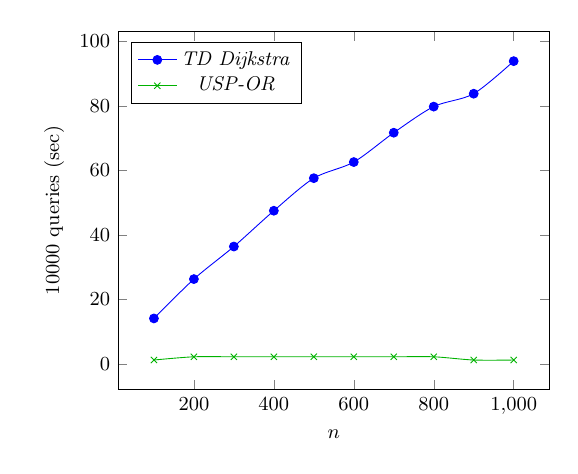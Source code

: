 \tikzstyle{textstyle}=[font=\fontsize{9}{9}\selectfont]
\begin{tikzpicture}[textstyle, scale=0.8]
    \begin{axis}[
        xlabel={$n$},
        ylabel={$10000$ queries (sec)},
		legend pos=north west
        ]
        
    \addplot[smooth,mark=*,color=blue] plot coordinates {
		(100,14.1)
		(200,26.3)
		(300,36.4)
		(400,47.5)
		(500,57.6)
		(600,62.6)
		(700,71.7)
		(800,79.8)
		(900,83.8)
		(1000,93.9)
    };
    \addlegendentry{\textit{TD Dijkstra}}
    
    \addplot[smooth,mark=x,color=green!70!black] plot coordinates {
		(100,1.2)
		(200,2.2)
		(300,2.2)
		(400,2.2)
		(500,2.2)
		(600,2.2)
		(700,2.2)
		(800,2.2)
		(900,1.2)
		(1000,1.2)
    };
    \addlegendentry{\textit{USP-OR}}
    
    \end{axis}
\end{tikzpicture}
